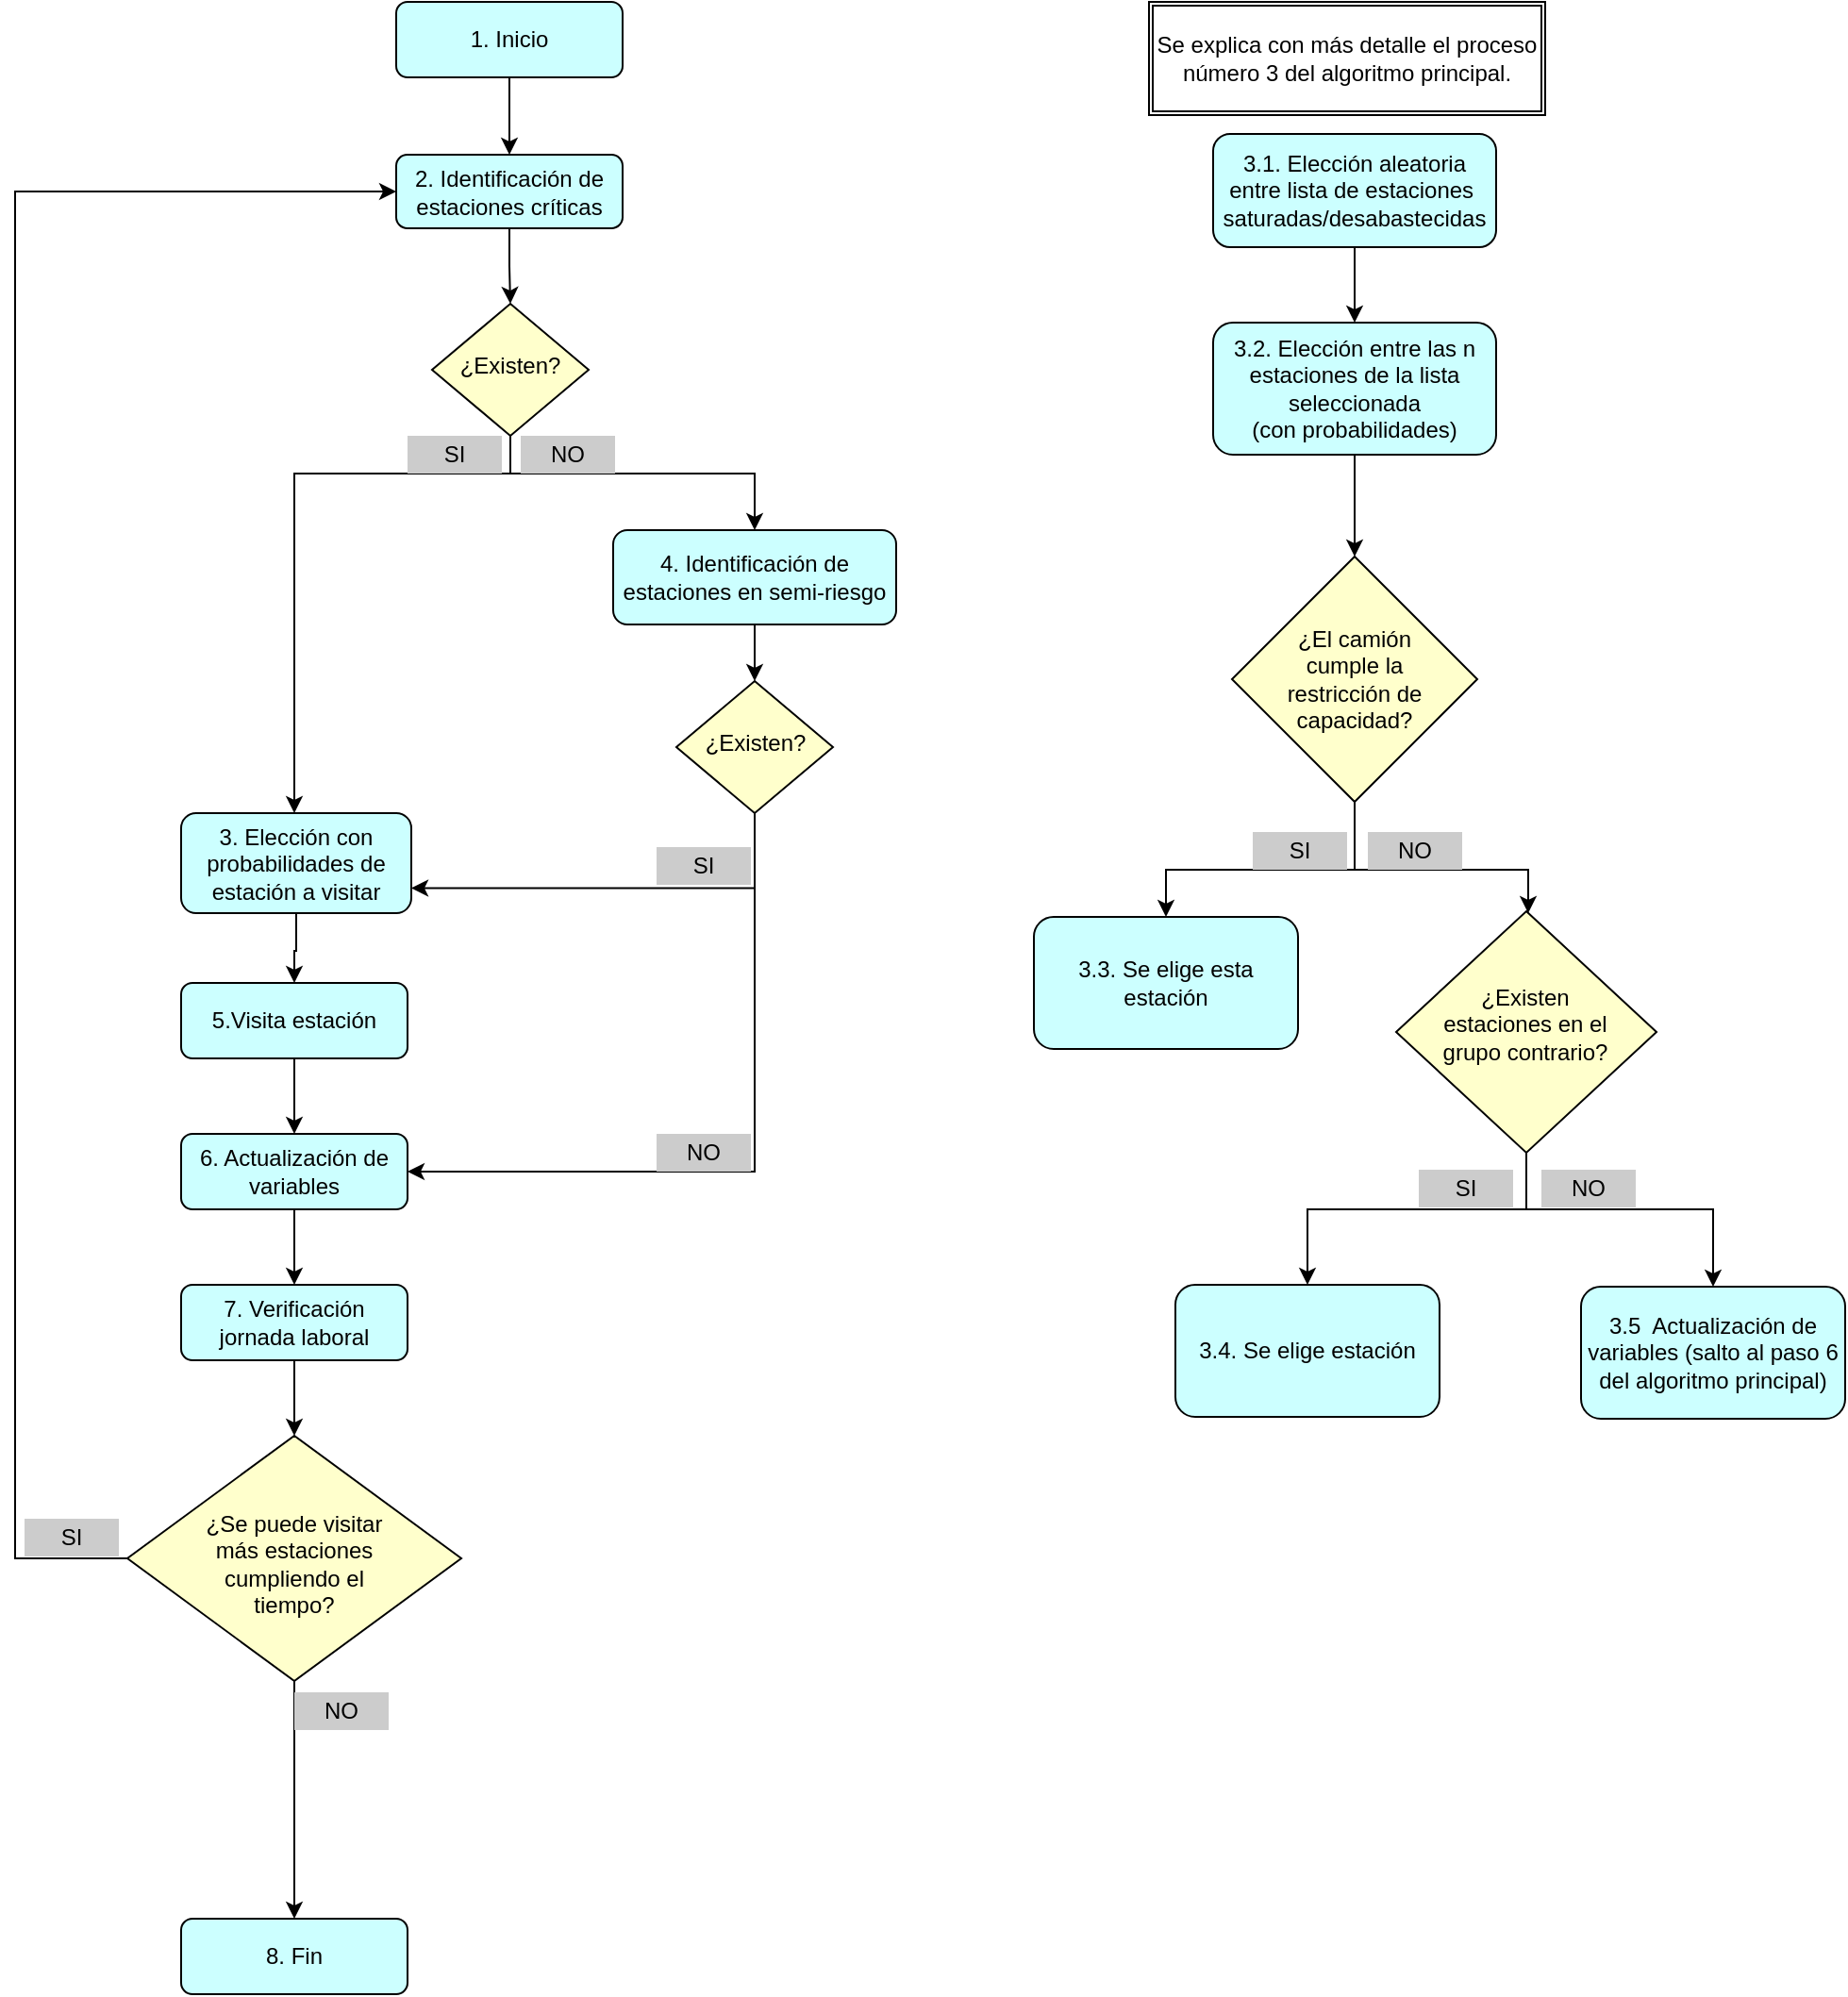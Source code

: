 <mxfile version="25.0.3">
  <diagram id="C5RBs43oDa-KdzZeNtuy" name="Page-1">
    <mxGraphModel dx="2275.4" dy="919" grid="1" gridSize="10" guides="1" tooltips="1" connect="1" arrows="1" fold="1" page="1" pageScale="1.2" pageWidth="827" pageHeight="1169" math="0" shadow="0">
      <root>
        <mxCell id="WIyWlLk6GJQsqaUBKTNV-0" />
        <mxCell id="WIyWlLk6GJQsqaUBKTNV-1" parent="WIyWlLk6GJQsqaUBKTNV-0" />
        <mxCell id="6llJKy_Ln6YBQ7tboQbZ-1" value="" style="edgeStyle=orthogonalEdgeStyle;rounded=0;orthogonalLoop=1;jettySize=auto;html=1;" parent="WIyWlLk6GJQsqaUBKTNV-1" source="WIyWlLk6GJQsqaUBKTNV-3" target="6llJKy_Ln6YBQ7tboQbZ-0" edge="1">
          <mxGeometry relative="1" as="geometry" />
        </mxCell>
        <mxCell id="WIyWlLk6GJQsqaUBKTNV-3" value="1. Inicio" style="rounded=1;whiteSpace=wrap;html=1;fontSize=12;glass=0;strokeWidth=1;shadow=0;fillColor=#CCFFFF;" parent="WIyWlLk6GJQsqaUBKTNV-1" vertex="1">
          <mxGeometry x="162" y="30" width="120" height="40" as="geometry" />
        </mxCell>
        <mxCell id="6llJKy_Ln6YBQ7tboQbZ-24" style="edgeStyle=orthogonalEdgeStyle;rounded=0;orthogonalLoop=1;jettySize=auto;html=1;entryX=0.5;entryY=0;entryDx=0;entryDy=0;" parent="WIyWlLk6GJQsqaUBKTNV-1" source="WIyWlLk6GJQsqaUBKTNV-6" target="6llJKy_Ln6YBQ7tboQbZ-19" edge="1">
          <mxGeometry relative="1" as="geometry" />
        </mxCell>
        <mxCell id="6llJKy_Ln6YBQ7tboQbZ-44" style="edgeStyle=orthogonalEdgeStyle;rounded=0;orthogonalLoop=1;jettySize=auto;html=1;entryX=0;entryY=0.5;entryDx=0;entryDy=0;" parent="WIyWlLk6GJQsqaUBKTNV-1" source="WIyWlLk6GJQsqaUBKTNV-6" target="6llJKy_Ln6YBQ7tboQbZ-0" edge="1">
          <mxGeometry relative="1" as="geometry">
            <Array as="points">
              <mxPoint x="-40" y="855" />
              <mxPoint x="-40" y="131" />
            </Array>
          </mxGeometry>
        </mxCell>
        <mxCell id="WIyWlLk6GJQsqaUBKTNV-6" value="" style="rhombus;whiteSpace=wrap;html=1;shadow=0;fontFamily=Helvetica;fontSize=12;align=center;strokeWidth=1;spacing=6;spacingTop=-4;fillColor=#FFFFCC;" parent="WIyWlLk6GJQsqaUBKTNV-1" vertex="1">
          <mxGeometry x="19.5" y="790" width="177" height="130" as="geometry" />
        </mxCell>
        <mxCell id="6llJKy_Ln6YBQ7tboQbZ-22" value="" style="edgeStyle=orthogonalEdgeStyle;rounded=0;orthogonalLoop=1;jettySize=auto;html=1;" parent="WIyWlLk6GJQsqaUBKTNV-1" source="6llJKy_Ln6YBQ7tboQbZ-0" target="6llJKy_Ln6YBQ7tboQbZ-21" edge="1">
          <mxGeometry relative="1" as="geometry" />
        </mxCell>
        <mxCell id="6llJKy_Ln6YBQ7tboQbZ-0" value="2. Identificación de estaciones críticas" style="rounded=1;whiteSpace=wrap;html=1;fontSize=12;glass=0;strokeWidth=1;shadow=0;fillColor=#CCFFFF;" parent="WIyWlLk6GJQsqaUBKTNV-1" vertex="1">
          <mxGeometry x="162" y="111" width="120" height="39" as="geometry" />
        </mxCell>
        <mxCell id="6llJKy_Ln6YBQ7tboQbZ-9" value="" style="edgeStyle=orthogonalEdgeStyle;rounded=0;orthogonalLoop=1;jettySize=auto;html=1;" parent="WIyWlLk6GJQsqaUBKTNV-1" source="6llJKy_Ln6YBQ7tboQbZ-2" target="6llJKy_Ln6YBQ7tboQbZ-8" edge="1">
          <mxGeometry relative="1" as="geometry" />
        </mxCell>
        <mxCell id="6llJKy_Ln6YBQ7tboQbZ-2" value="3. Elección con probabilidades de estación a visitar" style="rounded=1;whiteSpace=wrap;html=1;fontSize=12;glass=0;strokeWidth=1;shadow=0;fillColor=#CCFFFF;" parent="WIyWlLk6GJQsqaUBKTNV-1" vertex="1">
          <mxGeometry x="48" y="460" width="122" height="53" as="geometry" />
        </mxCell>
        <mxCell id="6llJKy_Ln6YBQ7tboQbZ-18" value="" style="edgeStyle=orthogonalEdgeStyle;rounded=0;orthogonalLoop=1;jettySize=auto;html=1;" parent="WIyWlLk6GJQsqaUBKTNV-1" source="6llJKy_Ln6YBQ7tboQbZ-8" target="6llJKy_Ln6YBQ7tboQbZ-10" edge="1">
          <mxGeometry relative="1" as="geometry" />
        </mxCell>
        <mxCell id="6llJKy_Ln6YBQ7tboQbZ-8" value="5.Visita estación" style="rounded=1;whiteSpace=wrap;html=1;fontSize=12;glass=0;strokeWidth=1;shadow=0;fillColor=#CCFFFF;" parent="WIyWlLk6GJQsqaUBKTNV-1" vertex="1">
          <mxGeometry x="48" y="550" width="120" height="40" as="geometry" />
        </mxCell>
        <mxCell id="6llJKy_Ln6YBQ7tboQbZ-12" value="" style="edgeStyle=orthogonalEdgeStyle;rounded=0;orthogonalLoop=1;jettySize=auto;html=1;" parent="WIyWlLk6GJQsqaUBKTNV-1" source="6llJKy_Ln6YBQ7tboQbZ-10" target="6llJKy_Ln6YBQ7tboQbZ-11" edge="1">
          <mxGeometry relative="1" as="geometry" />
        </mxCell>
        <mxCell id="6llJKy_Ln6YBQ7tboQbZ-10" value="6. Actualización de variables" style="rounded=1;whiteSpace=wrap;html=1;fontSize=12;glass=0;strokeWidth=1;shadow=0;fillColor=#CCFFFF;" parent="WIyWlLk6GJQsqaUBKTNV-1" vertex="1">
          <mxGeometry x="48" y="630" width="120" height="40" as="geometry" />
        </mxCell>
        <mxCell id="6llJKy_Ln6YBQ7tboQbZ-13" value="" style="edgeStyle=orthogonalEdgeStyle;rounded=0;orthogonalLoop=1;jettySize=auto;html=1;" parent="WIyWlLk6GJQsqaUBKTNV-1" source="6llJKy_Ln6YBQ7tboQbZ-11" target="WIyWlLk6GJQsqaUBKTNV-6" edge="1">
          <mxGeometry relative="1" as="geometry" />
        </mxCell>
        <mxCell id="6llJKy_Ln6YBQ7tboQbZ-11" value="7. Verificación jornada laboral" style="rounded=1;whiteSpace=wrap;html=1;fontSize=12;glass=0;strokeWidth=1;shadow=0;fillColor=#CCFFFF;" parent="WIyWlLk6GJQsqaUBKTNV-1" vertex="1">
          <mxGeometry x="48" y="710" width="120" height="40" as="geometry" />
        </mxCell>
        <mxCell id="6llJKy_Ln6YBQ7tboQbZ-14" value="&lt;div style=&quot;&quot;&gt;&lt;span style=&quot;background-color: initial;&quot;&gt;¿&lt;/span&gt;&lt;span style=&quot;background-color: initial;&quot;&gt;Se puede visitar más estaciones cumpliendo el tiempo?&lt;/span&gt;&lt;/div&gt;" style="text;html=1;align=center;verticalAlign=middle;whiteSpace=wrap;rounded=0;" parent="WIyWlLk6GJQsqaUBKTNV-1" vertex="1">
          <mxGeometry x="59" y="843" width="98" height="30" as="geometry" />
        </mxCell>
        <mxCell id="6llJKy_Ln6YBQ7tboQbZ-19" value="8. Fin" style="rounded=1;whiteSpace=wrap;html=1;fontSize=12;glass=0;strokeWidth=1;shadow=0;fillColor=#CCFFFF;" parent="WIyWlLk6GJQsqaUBKTNV-1" vertex="1">
          <mxGeometry x="48" y="1046" width="120" height="40" as="geometry" />
        </mxCell>
        <mxCell id="6llJKy_Ln6YBQ7tboQbZ-40" value="" style="edgeStyle=orthogonalEdgeStyle;rounded=0;orthogonalLoop=1;jettySize=auto;html=1;" parent="WIyWlLk6GJQsqaUBKTNV-1" source="6llJKy_Ln6YBQ7tboQbZ-20" target="6llJKy_Ln6YBQ7tboQbZ-38" edge="1">
          <mxGeometry relative="1" as="geometry" />
        </mxCell>
        <mxCell id="6llJKy_Ln6YBQ7tboQbZ-20" value="4. Identificación de estaciones en semi-riesgo" style="rounded=1;whiteSpace=wrap;html=1;fontSize=12;glass=0;strokeWidth=1;shadow=0;fillColor=#CCFFFF;" parent="WIyWlLk6GJQsqaUBKTNV-1" vertex="1">
          <mxGeometry x="277" y="310" width="150" height="50" as="geometry" />
        </mxCell>
        <mxCell id="6llJKy_Ln6YBQ7tboQbZ-23" style="edgeStyle=orthogonalEdgeStyle;rounded=0;orthogonalLoop=1;jettySize=auto;html=1;" parent="WIyWlLk6GJQsqaUBKTNV-1" source="6llJKy_Ln6YBQ7tboQbZ-21" target="6llJKy_Ln6YBQ7tboQbZ-2" edge="1">
          <mxGeometry relative="1" as="geometry">
            <Array as="points">
              <mxPoint x="223" y="280" />
              <mxPoint x="108" y="280" />
            </Array>
          </mxGeometry>
        </mxCell>
        <mxCell id="6llJKy_Ln6YBQ7tboQbZ-30" style="edgeStyle=orthogonalEdgeStyle;rounded=0;orthogonalLoop=1;jettySize=auto;html=1;" parent="WIyWlLk6GJQsqaUBKTNV-1" source="6llJKy_Ln6YBQ7tboQbZ-21" target="6llJKy_Ln6YBQ7tboQbZ-20" edge="1">
          <mxGeometry relative="1" as="geometry">
            <Array as="points">
              <mxPoint x="223" y="280" />
              <mxPoint x="352" y="280" />
            </Array>
          </mxGeometry>
        </mxCell>
        <mxCell id="6llJKy_Ln6YBQ7tboQbZ-21" value="¿Existen?" style="rhombus;whiteSpace=wrap;html=1;shadow=0;fontFamily=Helvetica;fontSize=12;align=center;strokeWidth=1;spacing=6;spacingTop=-4;fillColor=#FFFFCC;" parent="WIyWlLk6GJQsqaUBKTNV-1" vertex="1">
          <mxGeometry x="181" y="190" width="83" height="70" as="geometry" />
        </mxCell>
        <mxCell id="6llJKy_Ln6YBQ7tboQbZ-43" style="edgeStyle=orthogonalEdgeStyle;rounded=0;orthogonalLoop=1;jettySize=auto;html=1;exitX=0.5;exitY=1;exitDx=0;exitDy=0;entryX=1;entryY=0.5;entryDx=0;entryDy=0;" parent="WIyWlLk6GJQsqaUBKTNV-1" source="6llJKy_Ln6YBQ7tboQbZ-38" target="6llJKy_Ln6YBQ7tboQbZ-10" edge="1">
          <mxGeometry relative="1" as="geometry" />
        </mxCell>
        <mxCell id="gG4BEeGUgqHvGDEfn0Wk-12" style="edgeStyle=orthogonalEdgeStyle;rounded=0;orthogonalLoop=1;jettySize=auto;html=1;entryX=1;entryY=0.75;entryDx=0;entryDy=0;" edge="1" parent="WIyWlLk6GJQsqaUBKTNV-1" source="6llJKy_Ln6YBQ7tboQbZ-38" target="6llJKy_Ln6YBQ7tboQbZ-2">
          <mxGeometry relative="1" as="geometry">
            <Array as="points">
              <mxPoint x="352" y="500" />
            </Array>
          </mxGeometry>
        </mxCell>
        <mxCell id="6llJKy_Ln6YBQ7tboQbZ-38" value="¿Existen?" style="rhombus;whiteSpace=wrap;html=1;shadow=0;fontFamily=Helvetica;fontSize=12;align=center;strokeWidth=1;spacing=6;spacingTop=-4;fillColor=#FFFFCC;" parent="WIyWlLk6GJQsqaUBKTNV-1" vertex="1">
          <mxGeometry x="310.5" y="390" width="83" height="70" as="geometry" />
        </mxCell>
        <mxCell id="6llJKy_Ln6YBQ7tboQbZ-48" value="" style="edgeStyle=orthogonalEdgeStyle;rounded=0;orthogonalLoop=1;jettySize=auto;html=1;" parent="WIyWlLk6GJQsqaUBKTNV-1" source="6llJKy_Ln6YBQ7tboQbZ-45" target="6llJKy_Ln6YBQ7tboQbZ-47" edge="1">
          <mxGeometry relative="1" as="geometry" />
        </mxCell>
        <mxCell id="6llJKy_Ln6YBQ7tboQbZ-45" value="3.1. Elección aleatoria entre lista de estaciones&amp;nbsp;&lt;div&gt;saturadas/desabastecidas&lt;/div&gt;" style="rounded=1;whiteSpace=wrap;html=1;fontSize=12;glass=0;strokeWidth=1;shadow=0;fillColor=#CCFFFF;" parent="WIyWlLk6GJQsqaUBKTNV-1" vertex="1">
          <mxGeometry x="595" y="100" width="150" height="60" as="geometry" />
        </mxCell>
        <mxCell id="6llJKy_Ln6YBQ7tboQbZ-57" style="edgeStyle=orthogonalEdgeStyle;rounded=0;orthogonalLoop=1;jettySize=auto;html=1;entryX=0.5;entryY=0;entryDx=0;entryDy=0;" parent="WIyWlLk6GJQsqaUBKTNV-1" source="6llJKy_Ln6YBQ7tboQbZ-47" target="6llJKy_Ln6YBQ7tboQbZ-51" edge="1">
          <mxGeometry relative="1" as="geometry" />
        </mxCell>
        <mxCell id="6llJKy_Ln6YBQ7tboQbZ-47" value="3.2. Elección entre las n estaciones de la lista seleccionada&lt;div&gt;(con probabilidades)&lt;/div&gt;" style="rounded=1;whiteSpace=wrap;html=1;fontSize=12;glass=0;strokeWidth=1;shadow=0;fillColor=#CCFFFF;" parent="WIyWlLk6GJQsqaUBKTNV-1" vertex="1">
          <mxGeometry x="595" y="200" width="150" height="70" as="geometry" />
        </mxCell>
        <mxCell id="6llJKy_Ln6YBQ7tboQbZ-60" style="edgeStyle=orthogonalEdgeStyle;rounded=0;orthogonalLoop=1;jettySize=auto;html=1;" parent="WIyWlLk6GJQsqaUBKTNV-1" source="6llJKy_Ln6YBQ7tboQbZ-51" target="6llJKy_Ln6YBQ7tboQbZ-59" edge="1">
          <mxGeometry relative="1" as="geometry">
            <Array as="points">
              <mxPoint x="670" y="490" />
              <mxPoint x="570" y="490" />
            </Array>
          </mxGeometry>
        </mxCell>
        <mxCell id="6llJKy_Ln6YBQ7tboQbZ-95" style="edgeStyle=orthogonalEdgeStyle;rounded=0;orthogonalLoop=1;jettySize=auto;html=1;exitX=0.5;exitY=1;exitDx=0;exitDy=0;entryX=0.5;entryY=0;entryDx=0;entryDy=0;" parent="WIyWlLk6GJQsqaUBKTNV-1" source="6llJKy_Ln6YBQ7tboQbZ-51" edge="1">
          <mxGeometry relative="1" as="geometry">
            <Array as="points">
              <mxPoint x="670" y="490" />
              <mxPoint x="762" y="490" />
            </Array>
            <mxPoint x="762" y="513" as="targetPoint" />
          </mxGeometry>
        </mxCell>
        <mxCell id="6llJKy_Ln6YBQ7tboQbZ-51" value="" style="rhombus;whiteSpace=wrap;html=1;shadow=0;fontFamily=Helvetica;fontSize=12;align=center;strokeWidth=1;spacing=6;spacingTop=-4;fillColor=#FFFFCC;" parent="WIyWlLk6GJQsqaUBKTNV-1" vertex="1">
          <mxGeometry x="605" y="324" width="130" height="130" as="geometry" />
        </mxCell>
        <mxCell id="6llJKy_Ln6YBQ7tboQbZ-53" value="¿El camión cumple la restricción de capacidad?" style="text;html=1;align=center;verticalAlign=middle;whiteSpace=wrap;rounded=0;" parent="WIyWlLk6GJQsqaUBKTNV-1" vertex="1">
          <mxGeometry x="625" y="364" width="90" height="50" as="geometry" />
        </mxCell>
        <mxCell id="6llJKy_Ln6YBQ7tboQbZ-54" style="edgeStyle=orthogonalEdgeStyle;rounded=0;orthogonalLoop=1;jettySize=auto;html=1;exitX=0.5;exitY=1;exitDx=0;exitDy=0;" parent="WIyWlLk6GJQsqaUBKTNV-1" source="6llJKy_Ln6YBQ7tboQbZ-51" target="6llJKy_Ln6YBQ7tboQbZ-51" edge="1">
          <mxGeometry relative="1" as="geometry" />
        </mxCell>
        <mxCell id="6llJKy_Ln6YBQ7tboQbZ-59" value="3.3. Se elige esta estación" style="rounded=1;whiteSpace=wrap;html=1;fontSize=12;glass=0;strokeWidth=1;shadow=0;fillColor=#CCFFFF;" parent="WIyWlLk6GJQsqaUBKTNV-1" vertex="1">
          <mxGeometry x="500" y="515" width="140" height="70" as="geometry" />
        </mxCell>
        <mxCell id="6llJKy_Ln6YBQ7tboQbZ-65" value="SI" style="text;html=1;align=center;verticalAlign=middle;whiteSpace=wrap;rounded=0;fillColor=#CCCCCC;" parent="WIyWlLk6GJQsqaUBKTNV-1" vertex="1">
          <mxGeometry x="168" y="260" width="50" height="20" as="geometry" />
        </mxCell>
        <mxCell id="6llJKy_Ln6YBQ7tboQbZ-66" value="NO" style="text;html=1;align=center;verticalAlign=middle;whiteSpace=wrap;rounded=0;fillColor=#CCCCCC;" parent="WIyWlLk6GJQsqaUBKTNV-1" vertex="1">
          <mxGeometry x="228" y="260" width="50" height="20" as="geometry" />
        </mxCell>
        <mxCell id="6llJKy_Ln6YBQ7tboQbZ-67" value="SI" style="text;html=1;align=center;verticalAlign=middle;whiteSpace=wrap;rounded=0;fillColor=#CCCCCC;" parent="WIyWlLk6GJQsqaUBKTNV-1" vertex="1">
          <mxGeometry x="300" y="478" width="50" height="20" as="geometry" />
        </mxCell>
        <mxCell id="6llJKy_Ln6YBQ7tboQbZ-68" value="NO" style="text;html=1;align=center;verticalAlign=middle;whiteSpace=wrap;rounded=0;fillColor=#CCCCCC;" parent="WIyWlLk6GJQsqaUBKTNV-1" vertex="1">
          <mxGeometry x="108" y="926" width="50" height="20" as="geometry" />
        </mxCell>
        <mxCell id="6llJKy_Ln6YBQ7tboQbZ-70" value="SI" style="text;html=1;align=center;verticalAlign=middle;whiteSpace=wrap;rounded=0;fillColor=#CCCCCC;" parent="WIyWlLk6GJQsqaUBKTNV-1" vertex="1">
          <mxGeometry x="616" y="470" width="50" height="20" as="geometry" />
        </mxCell>
        <mxCell id="6llJKy_Ln6YBQ7tboQbZ-71" value="NO" style="text;html=1;align=center;verticalAlign=middle;whiteSpace=wrap;rounded=0;fillColor=#CCCCCC;" parent="WIyWlLk6GJQsqaUBKTNV-1" vertex="1">
          <mxGeometry x="677" y="470" width="50" height="20" as="geometry" />
        </mxCell>
        <mxCell id="6llJKy_Ln6YBQ7tboQbZ-75" value="SI" style="text;html=1;align=center;verticalAlign=middle;whiteSpace=wrap;rounded=0;fillColor=#CCCCCC;" parent="WIyWlLk6GJQsqaUBKTNV-1" vertex="1">
          <mxGeometry x="-35" y="834" width="50" height="20" as="geometry" />
        </mxCell>
        <mxCell id="6llJKy_Ln6YBQ7tboQbZ-81" value="&lt;font color=&quot;#ffffff&quot;&gt;.&lt;/font&gt;" style="text;html=1;align=center;verticalAlign=middle;whiteSpace=wrap;rounded=0;" parent="WIyWlLk6GJQsqaUBKTNV-1" vertex="1">
          <mxGeometry x="780" y="90" width="60" height="30" as="geometry" />
        </mxCell>
        <mxCell id="6llJKy_Ln6YBQ7tboQbZ-83" value="NO" style="text;html=1;align=center;verticalAlign=middle;whiteSpace=wrap;rounded=0;fillColor=#CCCCCC;" parent="WIyWlLk6GJQsqaUBKTNV-1" vertex="1">
          <mxGeometry x="300" y="630" width="50" height="20" as="geometry" />
        </mxCell>
        <mxCell id="6llJKy_Ln6YBQ7tboQbZ-92" value="3.4. Se elige estación" style="rounded=1;whiteSpace=wrap;html=1;fontSize=12;glass=0;strokeWidth=1;shadow=0;fillColor=#CCFFFF;" parent="WIyWlLk6GJQsqaUBKTNV-1" vertex="1">
          <mxGeometry x="575" y="710" width="140" height="70" as="geometry" />
        </mxCell>
        <mxCell id="6llJKy_Ln6YBQ7tboQbZ-98" value="3.5&amp;nbsp; Actualización de variables (salto al paso 6 del algoritmo principal)" style="rounded=1;whiteSpace=wrap;html=1;fontSize=12;glass=0;strokeWidth=1;shadow=0;fillColor=#CCFFFF;" parent="WIyWlLk6GJQsqaUBKTNV-1" vertex="1">
          <mxGeometry x="790" y="711" width="140" height="70" as="geometry" />
        </mxCell>
        <mxCell id="6llJKy_Ln6YBQ7tboQbZ-100" value="SI" style="text;html=1;align=center;verticalAlign=middle;whiteSpace=wrap;rounded=0;fillColor=#CCCCCC;" parent="WIyWlLk6GJQsqaUBKTNV-1" vertex="1">
          <mxGeometry x="704" y="649" width="50" height="20" as="geometry" />
        </mxCell>
        <mxCell id="6llJKy_Ln6YBQ7tboQbZ-102" value="NO" style="text;html=1;align=center;verticalAlign=middle;whiteSpace=wrap;rounded=0;fillColor=#CCCCCC;" parent="WIyWlLk6GJQsqaUBKTNV-1" vertex="1">
          <mxGeometry x="769" y="649" width="50" height="20" as="geometry" />
        </mxCell>
        <mxCell id="gG4BEeGUgqHvGDEfn0Wk-2" value="&lt;span style=&quot;text-align: justify;&quot;&gt;Se explica con más detalle el proceso número 3 del algoritmo principal.&lt;/span&gt;" style="shape=ext;double=1;rounded=0;whiteSpace=wrap;html=1;fillColor=none;" vertex="1" parent="WIyWlLk6GJQsqaUBKTNV-1">
          <mxGeometry x="561" y="30" width="210" height="60" as="geometry" />
        </mxCell>
        <mxCell id="gG4BEeGUgqHvGDEfn0Wk-9" style="edgeStyle=orthogonalEdgeStyle;rounded=0;orthogonalLoop=1;jettySize=auto;html=1;exitX=0.5;exitY=1;exitDx=0;exitDy=0;entryX=0.5;entryY=0;entryDx=0;entryDy=0;" edge="1" parent="WIyWlLk6GJQsqaUBKTNV-1" source="gG4BEeGUgqHvGDEfn0Wk-6" target="6llJKy_Ln6YBQ7tboQbZ-92">
          <mxGeometry relative="1" as="geometry">
            <Array as="points">
              <mxPoint x="761" y="670" />
              <mxPoint x="645" y="670" />
            </Array>
          </mxGeometry>
        </mxCell>
        <mxCell id="gG4BEeGUgqHvGDEfn0Wk-11" style="edgeStyle=orthogonalEdgeStyle;rounded=0;orthogonalLoop=1;jettySize=auto;html=1;" edge="1" parent="WIyWlLk6GJQsqaUBKTNV-1" source="gG4BEeGUgqHvGDEfn0Wk-6" target="6llJKy_Ln6YBQ7tboQbZ-98">
          <mxGeometry relative="1" as="geometry">
            <Array as="points">
              <mxPoint x="761" y="670" />
              <mxPoint x="860" y="670" />
            </Array>
          </mxGeometry>
        </mxCell>
        <mxCell id="gG4BEeGUgqHvGDEfn0Wk-6" value="" style="rhombus;whiteSpace=wrap;html=1;shadow=0;fontFamily=Helvetica;fontSize=12;align=center;strokeWidth=1;spacing=6;spacingTop=-4;fillColor=#FFFFCC;" vertex="1" parent="WIyWlLk6GJQsqaUBKTNV-1">
          <mxGeometry x="692" y="512" width="138" height="128" as="geometry" />
        </mxCell>
        <mxCell id="gG4BEeGUgqHvGDEfn0Wk-7" value="¿Existen estaciones en el grupo contrario?" style="text;html=1;align=center;verticalAlign=middle;whiteSpace=wrap;rounded=0;" vertex="1" parent="WIyWlLk6GJQsqaUBKTNV-1">
          <mxGeometry x="708" y="551.25" width="105" height="40.75" as="geometry" />
        </mxCell>
      </root>
    </mxGraphModel>
  </diagram>
</mxfile>

